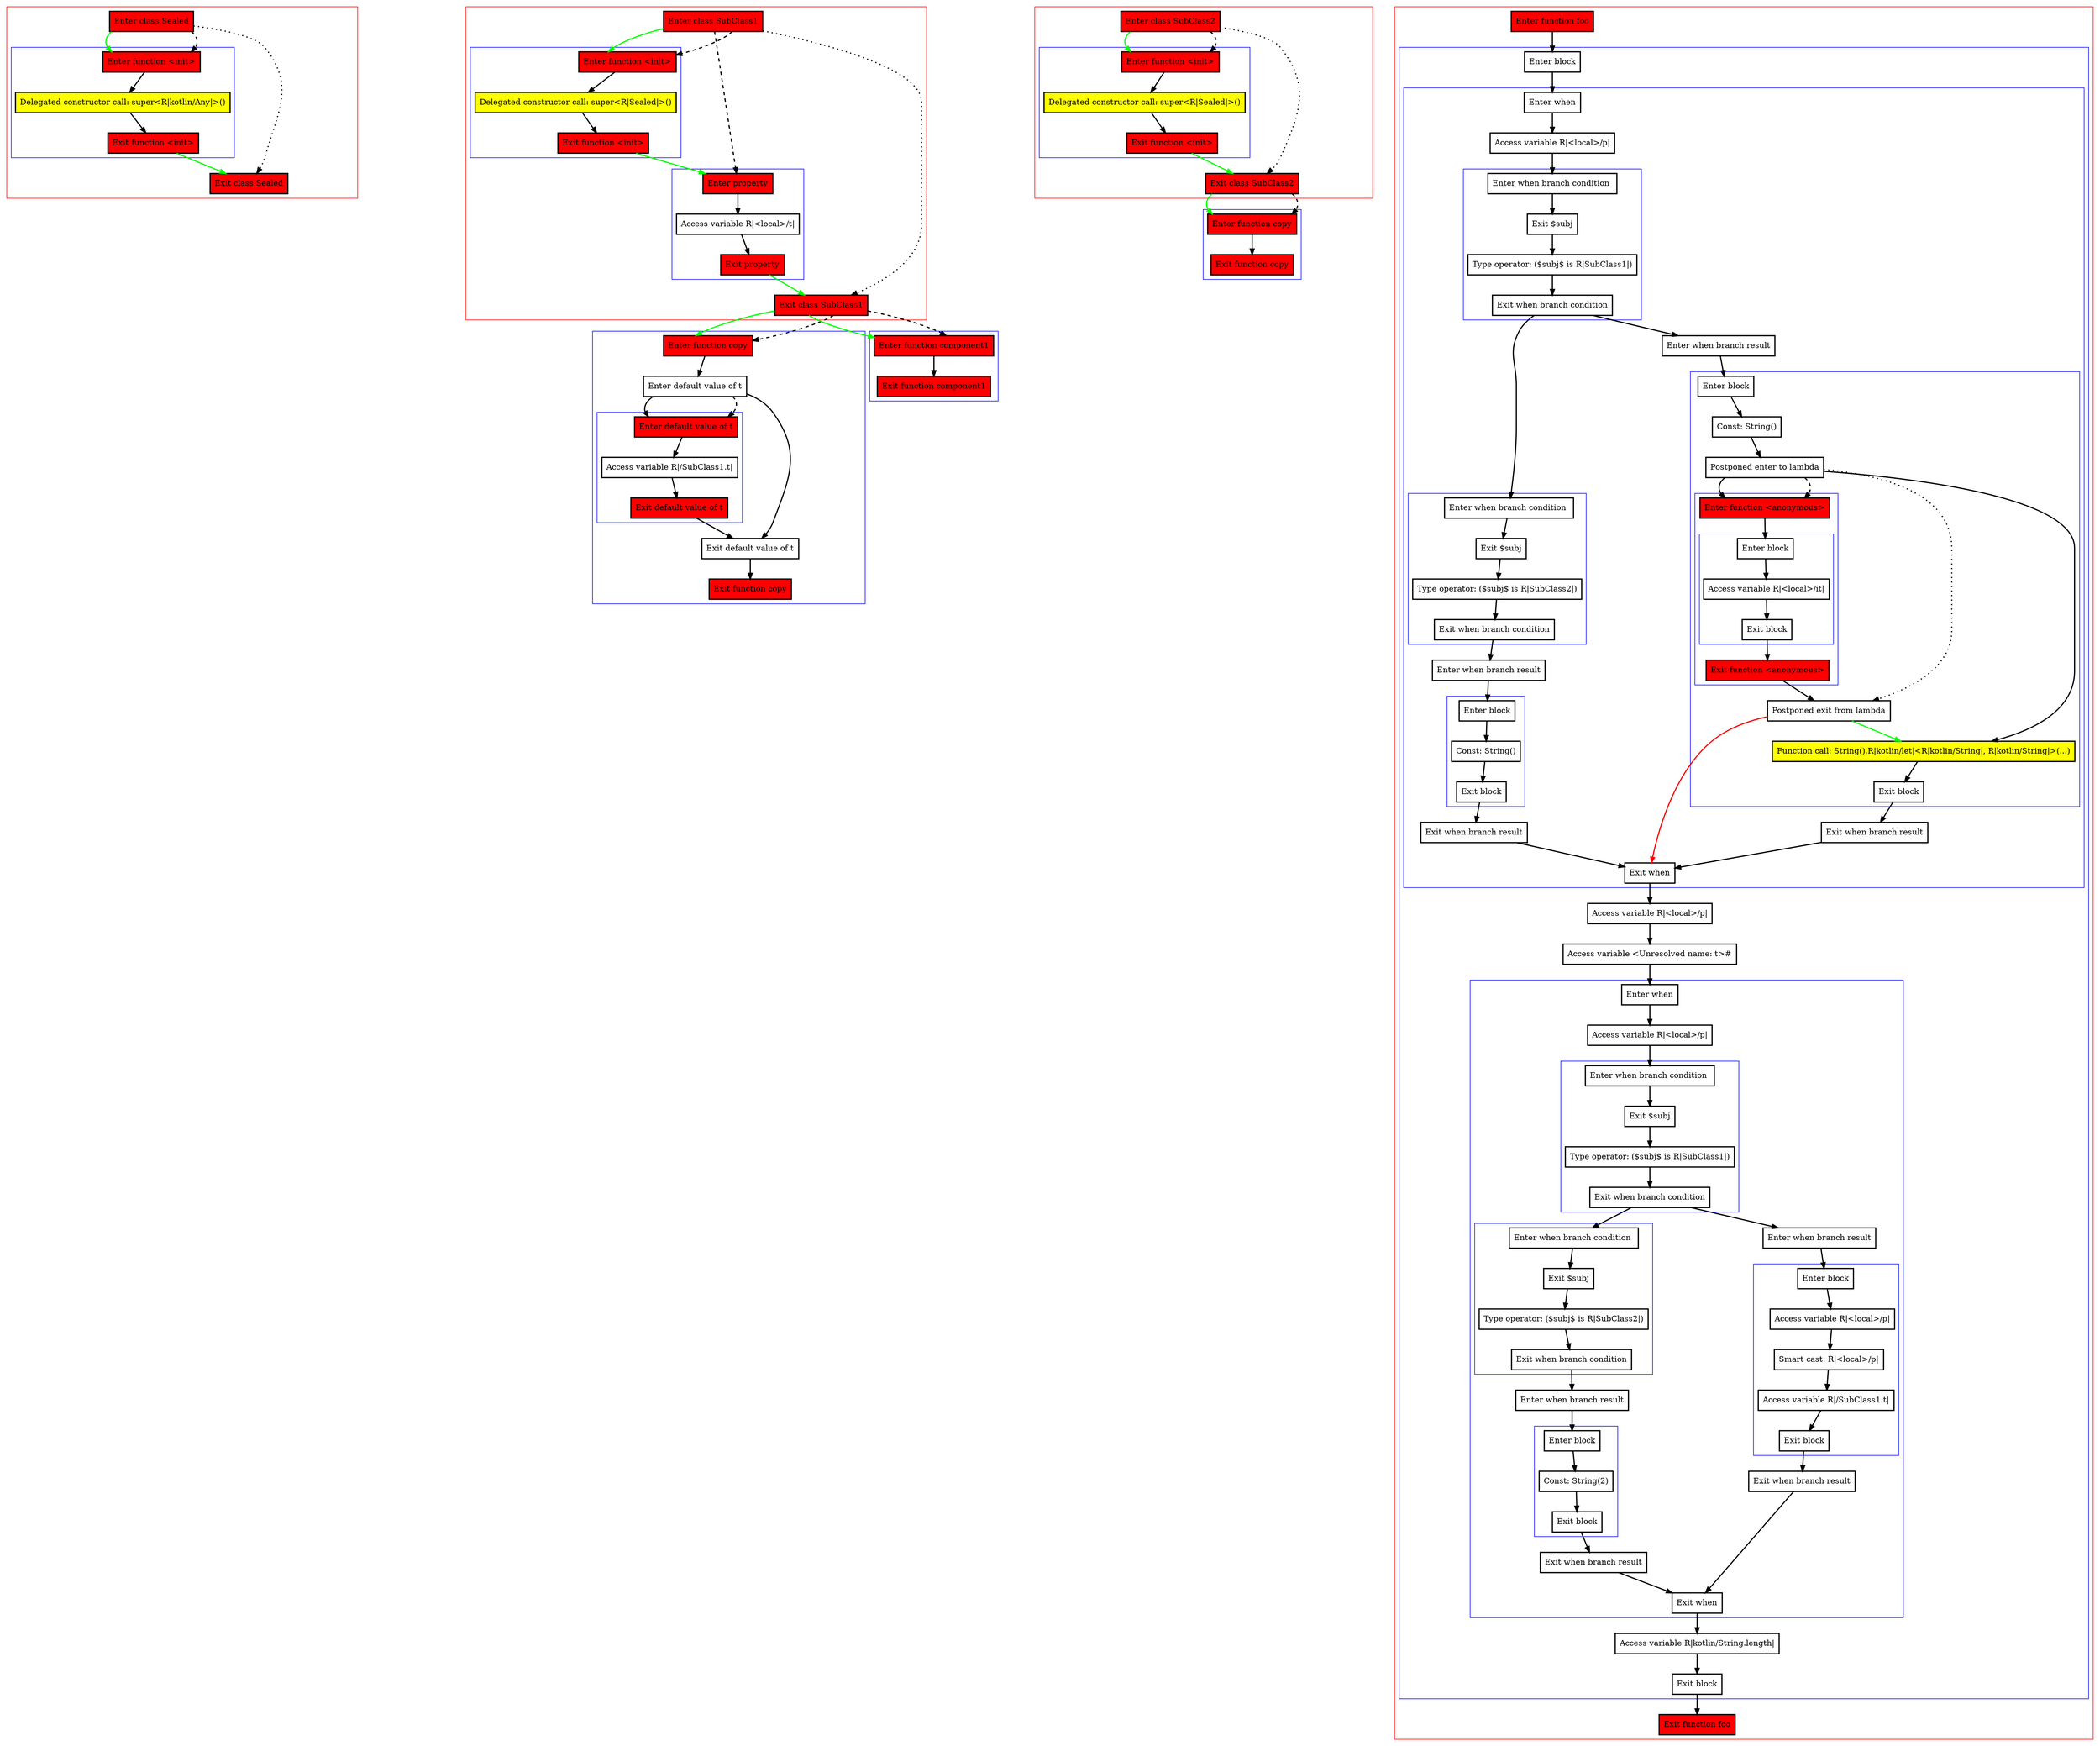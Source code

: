 digraph lambdaInWhenBranch_kt {
    graph [nodesep=3]
    node [shape=box penwidth=2]
    edge [penwidth=2]

    subgraph cluster_0 {
        color=red
        0 [label="Enter class Sealed" style="filled" fillcolor=red];
        subgraph cluster_1 {
            color=blue
            1 [label="Enter function <init>" style="filled" fillcolor=red];
            2 [label="Delegated constructor call: super<R|kotlin/Any|>()" style="filled" fillcolor=yellow];
            3 [label="Exit function <init>" style="filled" fillcolor=red];
        }
        4 [label="Exit class Sealed" style="filled" fillcolor=red];
    }
    0 -> {1} [color=green];
    0 -> {4} [style=dotted];
    0 -> {1} [style=dashed];
    1 -> {2};
    2 -> {3};
    3 -> {4} [color=green];

    subgraph cluster_2 {
        color=red
        5 [label="Enter class SubClass1" style="filled" fillcolor=red];
        subgraph cluster_3 {
            color=blue
            6 [label="Enter function <init>" style="filled" fillcolor=red];
            7 [label="Delegated constructor call: super<R|Sealed|>()" style="filled" fillcolor=yellow];
            8 [label="Exit function <init>" style="filled" fillcolor=red];
        }
        subgraph cluster_4 {
            color=blue
            9 [label="Enter property" style="filled" fillcolor=red];
            10 [label="Access variable R|<local>/t|"];
            11 [label="Exit property" style="filled" fillcolor=red];
        }
        12 [label="Exit class SubClass1" style="filled" fillcolor=red];
    }
    subgraph cluster_5 {
        color=blue
        13 [label="Enter function copy" style="filled" fillcolor=red];
        14 [label="Enter default value of t"];
        subgraph cluster_6 {
            color=blue
            15 [label="Enter default value of t" style="filled" fillcolor=red];
            16 [label="Access variable R|/SubClass1.t|"];
            17 [label="Exit default value of t" style="filled" fillcolor=red];
        }
        18 [label="Exit default value of t"];
        19 [label="Exit function copy" style="filled" fillcolor=red];
    }
    subgraph cluster_7 {
        color=blue
        20 [label="Enter function component1" style="filled" fillcolor=red];
        21 [label="Exit function component1" style="filled" fillcolor=red];
    }
    5 -> {6} [color=green];
    5 -> {12} [style=dotted];
    5 -> {6 9} [style=dashed];
    6 -> {7};
    7 -> {8};
    8 -> {9} [color=green];
    9 -> {10};
    10 -> {11};
    11 -> {12} [color=green];
    12 -> {13 20} [color=green];
    12 -> {13 20} [style=dashed];
    13 -> {14};
    14 -> {15 18};
    14 -> {15} [style=dashed];
    15 -> {16};
    16 -> {17};
    17 -> {18};
    18 -> {19};
    20 -> {21};

    subgraph cluster_8 {
        color=red
        22 [label="Enter class SubClass2" style="filled" fillcolor=red];
        subgraph cluster_9 {
            color=blue
            23 [label="Enter function <init>" style="filled" fillcolor=red];
            24 [label="Delegated constructor call: super<R|Sealed|>()" style="filled" fillcolor=yellow];
            25 [label="Exit function <init>" style="filled" fillcolor=red];
        }
        26 [label="Exit class SubClass2" style="filled" fillcolor=red];
    }
    subgraph cluster_10 {
        color=blue
        27 [label="Enter function copy" style="filled" fillcolor=red];
        28 [label="Exit function copy" style="filled" fillcolor=red];
    }
    22 -> {23} [color=green];
    22 -> {26} [style=dotted];
    22 -> {23} [style=dashed];
    23 -> {24};
    24 -> {25};
    25 -> {26} [color=green];
    26 -> {27} [color=green];
    26 -> {27} [style=dashed];
    27 -> {28};

    subgraph cluster_11 {
        color=red
        29 [label="Enter function foo" style="filled" fillcolor=red];
        subgraph cluster_12 {
            color=blue
            30 [label="Enter block"];
            subgraph cluster_13 {
                color=blue
                31 [label="Enter when"];
                32 [label="Access variable R|<local>/p|"];
                subgraph cluster_14 {
                    color=blue
                    33 [label="Enter when branch condition "];
                    34 [label="Exit $subj"];
                    35 [label="Type operator: ($subj$ is R|SubClass1|)"];
                    36 [label="Exit when branch condition"];
                }
                subgraph cluster_15 {
                    color=blue
                    37 [label="Enter when branch condition "];
                    38 [label="Exit $subj"];
                    39 [label="Type operator: ($subj$ is R|SubClass2|)"];
                    40 [label="Exit when branch condition"];
                }
                41 [label="Enter when branch result"];
                subgraph cluster_16 {
                    color=blue
                    42 [label="Enter block"];
                    43 [label="Const: String()"];
                    44 [label="Exit block"];
                }
                45 [label="Exit when branch result"];
                46 [label="Enter when branch result"];
                subgraph cluster_17 {
                    color=blue
                    47 [label="Enter block"];
                    48 [label="Const: String()"];
                    49 [label="Postponed enter to lambda"];
                    subgraph cluster_18 {
                        color=blue
                        50 [label="Enter function <anonymous>" style="filled" fillcolor=red];
                        subgraph cluster_19 {
                            color=blue
                            51 [label="Enter block"];
                            52 [label="Access variable R|<local>/it|"];
                            53 [label="Exit block"];
                        }
                        54 [label="Exit function <anonymous>" style="filled" fillcolor=red];
                    }
                    55 [label="Postponed exit from lambda"];
                    56 [label="Function call: String().R|kotlin/let|<R|kotlin/String|, R|kotlin/String|>(...)" style="filled" fillcolor=yellow];
                    57 [label="Exit block"];
                }
                58 [label="Exit when branch result"];
                59 [label="Exit when"];
            }
            60 [label="Access variable R|<local>/p|"];
            61 [label="Access variable <Unresolved name: t>#"];
            subgraph cluster_20 {
                color=blue
                62 [label="Enter when"];
                63 [label="Access variable R|<local>/p|"];
                subgraph cluster_21 {
                    color=blue
                    64 [label="Enter when branch condition "];
                    65 [label="Exit $subj"];
                    66 [label="Type operator: ($subj$ is R|SubClass1|)"];
                    67 [label="Exit when branch condition"];
                }
                subgraph cluster_22 {
                    color=blue
                    68 [label="Enter when branch condition "];
                    69 [label="Exit $subj"];
                    70 [label="Type operator: ($subj$ is R|SubClass2|)"];
                    71 [label="Exit when branch condition"];
                }
                72 [label="Enter when branch result"];
                subgraph cluster_23 {
                    color=blue
                    73 [label="Enter block"];
                    74 [label="Const: String(2)"];
                    75 [label="Exit block"];
                }
                76 [label="Exit when branch result"];
                77 [label="Enter when branch result"];
                subgraph cluster_24 {
                    color=blue
                    78 [label="Enter block"];
                    79 [label="Access variable R|<local>/p|"];
                    80 [label="Smart cast: R|<local>/p|"];
                    81 [label="Access variable R|/SubClass1.t|"];
                    82 [label="Exit block"];
                }
                83 [label="Exit when branch result"];
                84 [label="Exit when"];
            }
            85 [label="Access variable R|kotlin/String.length|"];
            86 [label="Exit block"];
        }
        87 [label="Exit function foo" style="filled" fillcolor=red];
    }
    29 -> {30};
    30 -> {31};
    31 -> {32};
    32 -> {33};
    33 -> {34};
    34 -> {35};
    35 -> {36};
    36 -> {37 46};
    37 -> {38};
    38 -> {39};
    39 -> {40};
    40 -> {41};
    41 -> {42};
    42 -> {43};
    43 -> {44};
    44 -> {45};
    45 -> {59};
    46 -> {47};
    47 -> {48};
    48 -> {49};
    49 -> {50 56};
    49 -> {55} [style=dotted];
    49 -> {50} [style=dashed];
    50 -> {51};
    51 -> {52};
    52 -> {53};
    53 -> {54};
    54 -> {55};
    55 -> {56} [color=green];
    55 -> {59} [color=red];
    56 -> {57};
    57 -> {58};
    58 -> {59};
    59 -> {60};
    60 -> {61};
    61 -> {62};
    62 -> {63};
    63 -> {64};
    64 -> {65};
    65 -> {66};
    66 -> {67};
    67 -> {68 77};
    68 -> {69};
    69 -> {70};
    70 -> {71};
    71 -> {72};
    72 -> {73};
    73 -> {74};
    74 -> {75};
    75 -> {76};
    76 -> {84};
    77 -> {78};
    78 -> {79};
    79 -> {80};
    80 -> {81};
    81 -> {82};
    82 -> {83};
    83 -> {84};
    84 -> {85};
    85 -> {86};
    86 -> {87};

}
